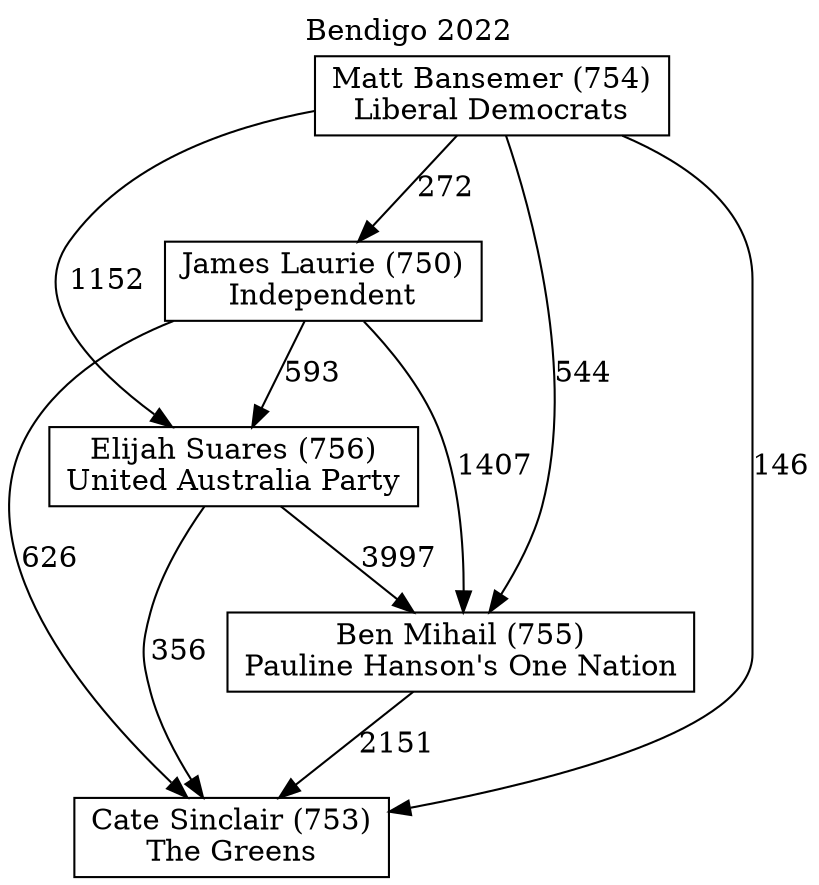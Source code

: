 // House preference flow
digraph "Cate Sinclair (753)_Bendigo_2022" {
	graph [label="Bendigo 2022" labelloc=t mclimit=10]
	node [shape=box]
	"Ben Mihail (755)" [label="Ben Mihail (755)
Pauline Hanson's One Nation"]
	"Elijah Suares (756)" [label="Elijah Suares (756)
United Australia Party"]
	"Matt Bansemer (754)" [label="Matt Bansemer (754)
Liberal Democrats"]
	"Cate Sinclair (753)" [label="Cate Sinclair (753)
The Greens"]
	"James Laurie (750)" [label="James Laurie (750)
Independent"]
	"James Laurie (750)" -> "Elijah Suares (756)" [label=593]
	"Matt Bansemer (754)" -> "James Laurie (750)" [label=272]
	"James Laurie (750)" -> "Ben Mihail (755)" [label=1407]
	"James Laurie (750)" -> "Cate Sinclair (753)" [label=626]
	"Matt Bansemer (754)" -> "Cate Sinclair (753)" [label=146]
	"Elijah Suares (756)" -> "Ben Mihail (755)" [label=3997]
	"Ben Mihail (755)" -> "Cate Sinclair (753)" [label=2151]
	"Matt Bansemer (754)" -> "Elijah Suares (756)" [label=1152]
	"Elijah Suares (756)" -> "Cate Sinclair (753)" [label=356]
	"Matt Bansemer (754)" -> "Ben Mihail (755)" [label=544]
}
